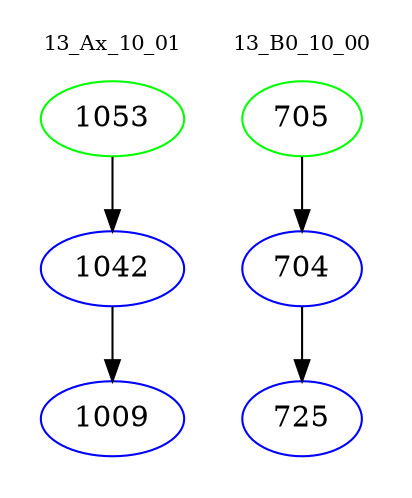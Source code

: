 digraph{
subgraph cluster_0 {
color = white
label = "13_Ax_10_01";
fontsize=10;
T0_1053 [label="1053", color="green"]
T0_1053 -> T0_1042 [color="black"]
T0_1042 [label="1042", color="blue"]
T0_1042 -> T0_1009 [color="black"]
T0_1009 [label="1009", color="blue"]
}
subgraph cluster_1 {
color = white
label = "13_B0_10_00";
fontsize=10;
T1_705 [label="705", color="green"]
T1_705 -> T1_704 [color="black"]
T1_704 [label="704", color="blue"]
T1_704 -> T1_725 [color="black"]
T1_725 [label="725", color="blue"]
}
}
